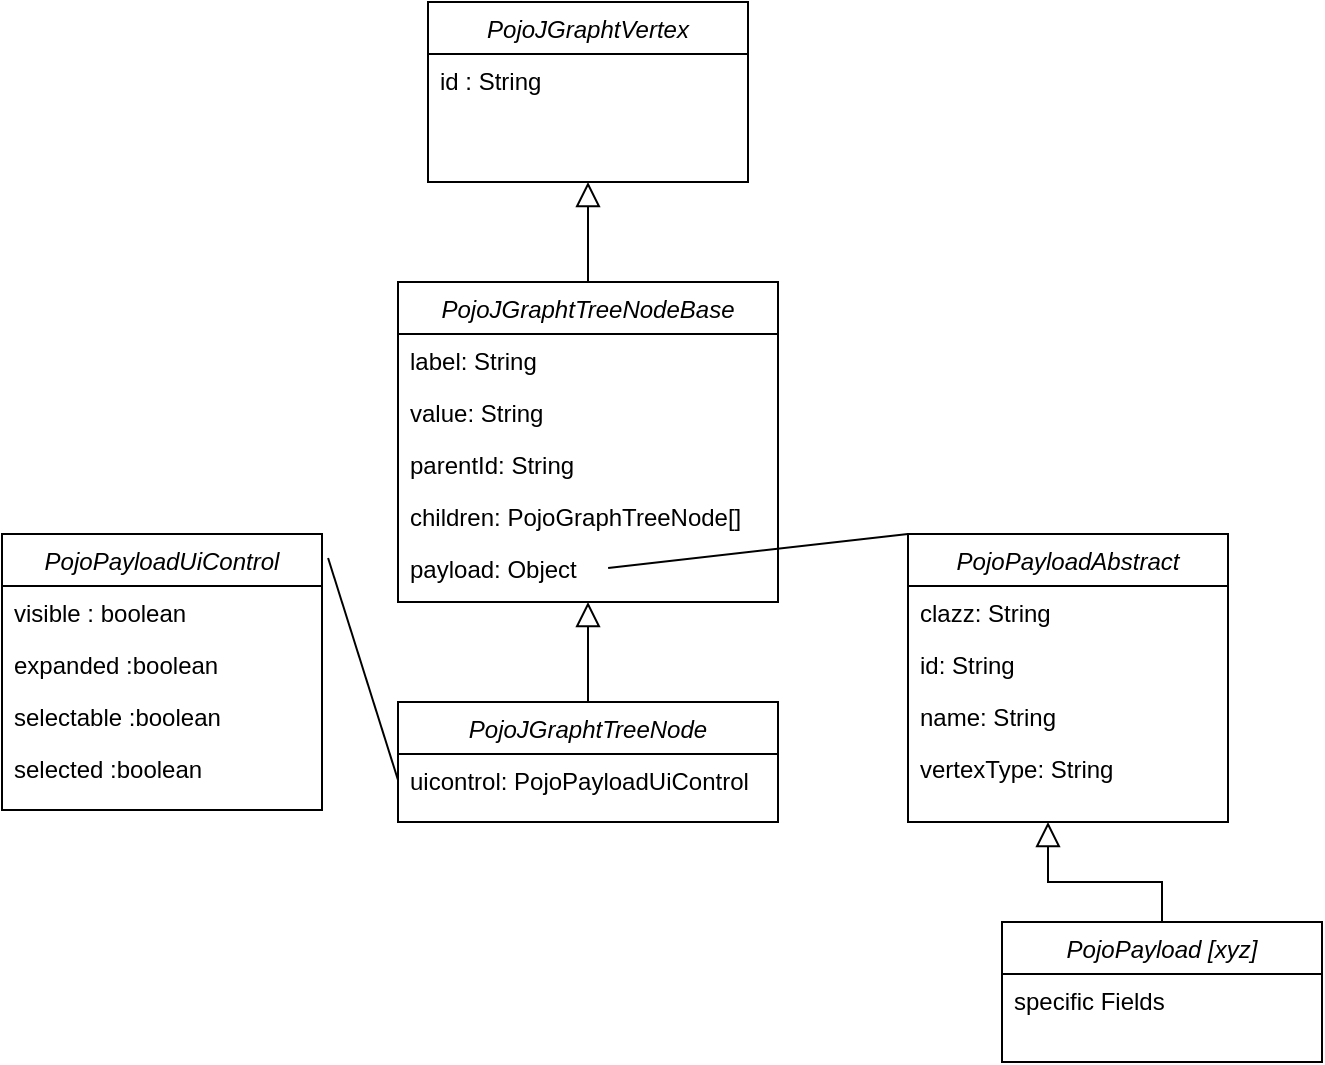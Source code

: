 <mxfile version="24.6.4" type="device">
  <diagram id="C5RBs43oDa-KdzZeNtuy" name="Page-1">
    <mxGraphModel dx="1482" dy="831" grid="0" gridSize="10" guides="1" tooltips="1" connect="1" arrows="1" fold="1" page="1" pageScale="1" pageWidth="827" pageHeight="1169" math="0" shadow="0">
      <root>
        <mxCell id="WIyWlLk6GJQsqaUBKTNV-0" />
        <mxCell id="WIyWlLk6GJQsqaUBKTNV-1" parent="WIyWlLk6GJQsqaUBKTNV-0" />
        <mxCell id="zkfFHV4jXpPFQw0GAbJ--0" value="PojoJGraphtVertex" style="swimlane;fontStyle=2;align=center;verticalAlign=top;childLayout=stackLayout;horizontal=1;startSize=26;horizontalStack=0;resizeParent=1;resizeLast=0;collapsible=1;marginBottom=0;rounded=0;shadow=0;strokeWidth=1;" parent="WIyWlLk6GJQsqaUBKTNV-1" vertex="1">
          <mxGeometry x="234" y="95" width="160" height="90" as="geometry">
            <mxRectangle x="230" y="140" width="160" height="26" as="alternateBounds" />
          </mxGeometry>
        </mxCell>
        <mxCell id="zkfFHV4jXpPFQw0GAbJ--1" value="id : String" style="text;align=left;verticalAlign=top;spacingLeft=4;spacingRight=4;overflow=hidden;rotatable=0;points=[[0,0.5],[1,0.5]];portConstraint=eastwest;" parent="zkfFHV4jXpPFQw0GAbJ--0" vertex="1">
          <mxGeometry y="26" width="160" height="26" as="geometry" />
        </mxCell>
        <mxCell id="zkfFHV4jXpPFQw0GAbJ--12" value="" style="endArrow=block;endSize=10;endFill=0;shadow=0;strokeWidth=1;rounded=0;curved=0;edgeStyle=elbowEdgeStyle;elbow=vertical;entryX=0.5;entryY=1;entryDx=0;entryDy=0;exitX=0.5;exitY=0;exitDx=0;exitDy=0;" parent="WIyWlLk6GJQsqaUBKTNV-1" source="kVerdQ4zu8mWZ42tz1y--0" target="zkfFHV4jXpPFQw0GAbJ--0" edge="1">
          <mxGeometry width="160" relative="1" as="geometry">
            <mxPoint x="214" y="178" as="sourcePoint" />
            <mxPoint x="304" y="255" as="targetPoint" />
          </mxGeometry>
        </mxCell>
        <mxCell id="kVerdQ4zu8mWZ42tz1y--0" value="PojoJGraphtTreeNodeBase" style="swimlane;fontStyle=2;align=center;verticalAlign=top;childLayout=stackLayout;horizontal=1;startSize=26;horizontalStack=0;resizeParent=1;resizeLast=0;collapsible=1;marginBottom=0;rounded=0;shadow=0;strokeWidth=1;" parent="WIyWlLk6GJQsqaUBKTNV-1" vertex="1">
          <mxGeometry x="219" y="235" width="190" height="160" as="geometry">
            <mxRectangle x="230" y="140" width="160" height="26" as="alternateBounds" />
          </mxGeometry>
        </mxCell>
        <mxCell id="kVerdQ4zu8mWZ42tz1y--1" value="label: String" style="text;align=left;verticalAlign=top;spacingLeft=4;spacingRight=4;overflow=hidden;rotatable=0;points=[[0,0.5],[1,0.5]];portConstraint=eastwest;" parent="kVerdQ4zu8mWZ42tz1y--0" vertex="1">
          <mxGeometry y="26" width="190" height="26" as="geometry" />
        </mxCell>
        <mxCell id="kVerdQ4zu8mWZ42tz1y--2" value="value: String" style="text;align=left;verticalAlign=top;spacingLeft=4;spacingRight=4;overflow=hidden;rotatable=0;points=[[0,0.5],[1,0.5]];portConstraint=eastwest;" parent="kVerdQ4zu8mWZ42tz1y--0" vertex="1">
          <mxGeometry y="52" width="190" height="26" as="geometry" />
        </mxCell>
        <mxCell id="kVerdQ4zu8mWZ42tz1y--3" value="parentId: String" style="text;align=left;verticalAlign=top;spacingLeft=4;spacingRight=4;overflow=hidden;rotatable=0;points=[[0,0.5],[1,0.5]];portConstraint=eastwest;" parent="kVerdQ4zu8mWZ42tz1y--0" vertex="1">
          <mxGeometry y="78" width="190" height="26" as="geometry" />
        </mxCell>
        <mxCell id="kVerdQ4zu8mWZ42tz1y--4" value="children: PojoGraphTreeNode[]" style="text;align=left;verticalAlign=top;spacingLeft=4;spacingRight=4;overflow=hidden;rotatable=0;points=[[0,0.5],[1,0.5]];portConstraint=eastwest;" parent="kVerdQ4zu8mWZ42tz1y--0" vertex="1">
          <mxGeometry y="104" width="190" height="26" as="geometry" />
        </mxCell>
        <mxCell id="kVerdQ4zu8mWZ42tz1y--5" value="payload: Object" style="text;align=left;verticalAlign=top;spacingLeft=4;spacingRight=4;overflow=hidden;rotatable=0;points=[[0,0.5],[1,0.5]];portConstraint=eastwest;" parent="kVerdQ4zu8mWZ42tz1y--0" vertex="1">
          <mxGeometry y="130" width="190" height="26" as="geometry" />
        </mxCell>
        <mxCell id="kVerdQ4zu8mWZ42tz1y--7" value="PojoPayloadUiControl" style="swimlane;fontStyle=2;align=center;verticalAlign=top;childLayout=stackLayout;horizontal=1;startSize=26;horizontalStack=0;resizeParent=1;resizeLast=0;collapsible=1;marginBottom=0;rounded=0;shadow=0;strokeWidth=1;" parent="WIyWlLk6GJQsqaUBKTNV-1" vertex="1">
          <mxGeometry x="21" y="361" width="160" height="138" as="geometry">
            <mxRectangle x="230" y="140" width="160" height="26" as="alternateBounds" />
          </mxGeometry>
        </mxCell>
        <mxCell id="kVerdQ4zu8mWZ42tz1y--8" value="visible : boolean" style="text;align=left;verticalAlign=top;spacingLeft=4;spacingRight=4;overflow=hidden;rotatable=0;points=[[0,0.5],[1,0.5]];portConstraint=eastwest;" parent="kVerdQ4zu8mWZ42tz1y--7" vertex="1">
          <mxGeometry y="26" width="160" height="26" as="geometry" />
        </mxCell>
        <mxCell id="kVerdQ4zu8mWZ42tz1y--9" value="expanded :boolean" style="text;align=left;verticalAlign=top;spacingLeft=4;spacingRight=4;overflow=hidden;rotatable=0;points=[[0,0.5],[1,0.5]];portConstraint=eastwest;" parent="kVerdQ4zu8mWZ42tz1y--7" vertex="1">
          <mxGeometry y="52" width="160" height="26" as="geometry" />
        </mxCell>
        <mxCell id="33W1yigz5EG6MPPedPy1-13" value="selectable :boolean" style="text;align=left;verticalAlign=top;spacingLeft=4;spacingRight=4;overflow=hidden;rotatable=0;points=[[0,0.5],[1,0.5]];portConstraint=eastwest;" vertex="1" parent="kVerdQ4zu8mWZ42tz1y--7">
          <mxGeometry y="78" width="160" height="26" as="geometry" />
        </mxCell>
        <mxCell id="33W1yigz5EG6MPPedPy1-18" value="selected :boolean" style="text;align=left;verticalAlign=top;spacingLeft=4;spacingRight=4;overflow=hidden;rotatable=0;points=[[0,0.5],[1,0.5]];portConstraint=eastwest;" vertex="1" parent="kVerdQ4zu8mWZ42tz1y--7">
          <mxGeometry y="104" width="160" height="26" as="geometry" />
        </mxCell>
        <mxCell id="kVerdQ4zu8mWZ42tz1y--10" value="" style="endArrow=none;html=1;rounded=0;exitX=1.019;exitY=0.087;exitDx=0;exitDy=0;exitPerimeter=0;entryX=0;entryY=0.5;entryDx=0;entryDy=0;" parent="WIyWlLk6GJQsqaUBKTNV-1" source="kVerdQ4zu8mWZ42tz1y--7" edge="1" target="kVerdQ4zu8mWZ42tz1y--6">
          <mxGeometry width="50" height="50" relative="1" as="geometry">
            <mxPoint x="244" y="465" as="sourcePoint" />
            <mxPoint x="219" y="455" as="targetPoint" />
          </mxGeometry>
        </mxCell>
        <mxCell id="kVerdQ4zu8mWZ42tz1y--11" value="PojoPayloadAbstract" style="swimlane;fontStyle=2;align=center;verticalAlign=top;childLayout=stackLayout;horizontal=1;startSize=26;horizontalStack=0;resizeParent=1;resizeLast=0;collapsible=1;marginBottom=0;rounded=0;shadow=0;strokeWidth=1;" parent="WIyWlLk6GJQsqaUBKTNV-1" vertex="1">
          <mxGeometry x="474" y="361" width="160" height="144" as="geometry">
            <mxRectangle x="230" y="140" width="160" height="26" as="alternateBounds" />
          </mxGeometry>
        </mxCell>
        <mxCell id="kVerdQ4zu8mWZ42tz1y--12" value="clazz: String" style="text;align=left;verticalAlign=top;spacingLeft=4;spacingRight=4;overflow=hidden;rotatable=0;points=[[0,0.5],[1,0.5]];portConstraint=eastwest;" parent="kVerdQ4zu8mWZ42tz1y--11" vertex="1">
          <mxGeometry y="26" width="160" height="26" as="geometry" />
        </mxCell>
        <mxCell id="33W1yigz5EG6MPPedPy1-7" value="id: String" style="text;align=left;verticalAlign=top;spacingLeft=4;spacingRight=4;overflow=hidden;rotatable=0;points=[[0,0.5],[1,0.5]];portConstraint=eastwest;" vertex="1" parent="kVerdQ4zu8mWZ42tz1y--11">
          <mxGeometry y="52" width="160" height="26" as="geometry" />
        </mxCell>
        <mxCell id="33W1yigz5EG6MPPedPy1-11" value="name: String" style="text;align=left;verticalAlign=top;spacingLeft=4;spacingRight=4;overflow=hidden;rotatable=0;points=[[0,0.5],[1,0.5]];portConstraint=eastwest;" vertex="1" parent="kVerdQ4zu8mWZ42tz1y--11">
          <mxGeometry y="78" width="160" height="26" as="geometry" />
        </mxCell>
        <mxCell id="33W1yigz5EG6MPPedPy1-12" value="vertexType: String" style="text;align=left;verticalAlign=top;spacingLeft=4;spacingRight=4;overflow=hidden;rotatable=0;points=[[0,0.5],[1,0.5]];portConstraint=eastwest;" vertex="1" parent="kVerdQ4zu8mWZ42tz1y--11">
          <mxGeometry y="104" width="160" height="26" as="geometry" />
        </mxCell>
        <mxCell id="kVerdQ4zu8mWZ42tz1y--14" value="" style="endArrow=none;html=1;rounded=0;entryX=0;entryY=0;entryDx=0;entryDy=0;exitX=0.553;exitY=0.5;exitDx=0;exitDy=0;exitPerimeter=0;" parent="WIyWlLk6GJQsqaUBKTNV-1" source="kVerdQ4zu8mWZ42tz1y--5" target="kVerdQ4zu8mWZ42tz1y--11" edge="1">
          <mxGeometry width="50" height="50" relative="1" as="geometry">
            <mxPoint x="177" y="507" as="sourcePoint" />
            <mxPoint x="229" y="465" as="targetPoint" />
          </mxGeometry>
        </mxCell>
        <mxCell id="33W1yigz5EG6MPPedPy1-0" value="PojoJGraphtTreeNode" style="swimlane;fontStyle=2;align=center;verticalAlign=top;childLayout=stackLayout;horizontal=1;startSize=26;horizontalStack=0;resizeParent=1;resizeLast=0;collapsible=1;marginBottom=0;rounded=0;shadow=0;strokeWidth=1;" vertex="1" parent="WIyWlLk6GJQsqaUBKTNV-1">
          <mxGeometry x="219" y="445" width="190" height="60" as="geometry">
            <mxRectangle x="230" y="140" width="160" height="26" as="alternateBounds" />
          </mxGeometry>
        </mxCell>
        <mxCell id="kVerdQ4zu8mWZ42tz1y--6" value="uicontrol: PojoPayloadUiControl" style="text;align=left;verticalAlign=top;spacingLeft=4;spacingRight=4;overflow=hidden;rotatable=0;points=[[0,0.5],[1,0.5]];portConstraint=eastwest;" parent="33W1yigz5EG6MPPedPy1-0" vertex="1">
          <mxGeometry y="26" width="190" height="26" as="geometry" />
        </mxCell>
        <mxCell id="33W1yigz5EG6MPPedPy1-6" value="" style="endArrow=block;endSize=10;endFill=0;shadow=0;strokeWidth=1;rounded=0;curved=0;edgeStyle=elbowEdgeStyle;elbow=vertical;entryX=0.5;entryY=1;entryDx=0;entryDy=0;exitX=0.5;exitY=0;exitDx=0;exitDy=0;" edge="1" parent="WIyWlLk6GJQsqaUBKTNV-1" source="33W1yigz5EG6MPPedPy1-0" target="kVerdQ4zu8mWZ42tz1y--0">
          <mxGeometry width="160" relative="1" as="geometry">
            <mxPoint x="324" y="245" as="sourcePoint" />
            <mxPoint x="324" y="195" as="targetPoint" />
            <Array as="points">
              <mxPoint x="314" y="425" />
            </Array>
          </mxGeometry>
        </mxCell>
        <mxCell id="33W1yigz5EG6MPPedPy1-19" value="PojoPayload [xyz]" style="swimlane;fontStyle=2;align=center;verticalAlign=top;childLayout=stackLayout;horizontal=1;startSize=26;horizontalStack=0;resizeParent=1;resizeLast=0;collapsible=1;marginBottom=0;rounded=0;shadow=0;strokeWidth=1;" vertex="1" parent="WIyWlLk6GJQsqaUBKTNV-1">
          <mxGeometry x="521" y="555" width="160" height="70" as="geometry">
            <mxRectangle x="230" y="140" width="160" height="26" as="alternateBounds" />
          </mxGeometry>
        </mxCell>
        <mxCell id="33W1yigz5EG6MPPedPy1-23" value="specific Fields" style="text;align=left;verticalAlign=top;spacingLeft=4;spacingRight=4;overflow=hidden;rotatable=0;points=[[0,0.5],[1,0.5]];portConstraint=eastwest;" vertex="1" parent="33W1yigz5EG6MPPedPy1-19">
          <mxGeometry y="26" width="160" height="26" as="geometry" />
        </mxCell>
        <mxCell id="33W1yigz5EG6MPPedPy1-24" value="" style="endArrow=block;endSize=10;endFill=0;shadow=0;strokeWidth=1;rounded=0;curved=0;edgeStyle=elbowEdgeStyle;elbow=vertical;exitX=0.5;exitY=0;exitDx=0;exitDy=0;" edge="1" parent="WIyWlLk6GJQsqaUBKTNV-1" source="33W1yigz5EG6MPPedPy1-19">
          <mxGeometry width="160" relative="1" as="geometry">
            <mxPoint x="324" y="455" as="sourcePoint" />
            <mxPoint x="544" y="505" as="targetPoint" />
            <Array as="points">
              <mxPoint x="444" y="535" />
            </Array>
          </mxGeometry>
        </mxCell>
      </root>
    </mxGraphModel>
  </diagram>
</mxfile>
